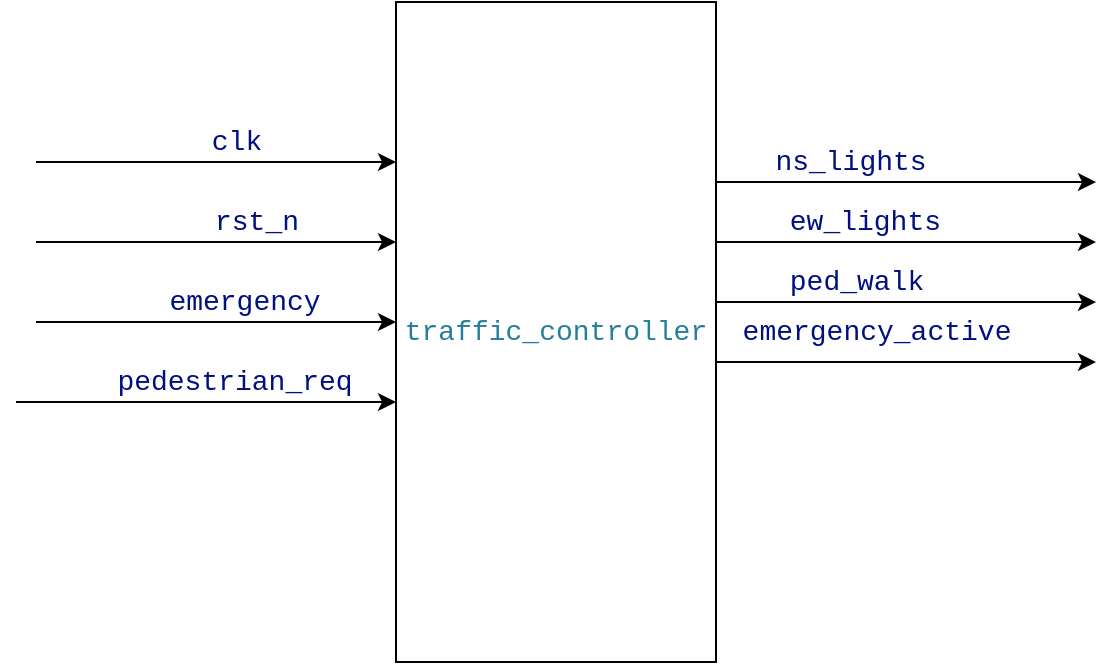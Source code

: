 <mxfile version="27.0.9" pages="3">
  <diagram name="traffic_controller" id="tmRa1bv2fvKncVOG0KvW">
    <mxGraphModel dx="872" dy="571" grid="1" gridSize="10" guides="1" tooltips="1" connect="1" arrows="1" fold="1" page="1" pageScale="1" pageWidth="850" pageHeight="1100" math="0" shadow="0">
      <root>
        <mxCell id="0" />
        <mxCell id="1" parent="0" />
        <UserObject label="&lt;div style=&quot;color: rgb(59, 59, 59); background-color: rgb(255, 255, 255); font-family: Consolas, &amp;quot;Courier New&amp;quot;, monospace; font-size: 14px; line-height: 19px; white-space: pre;&quot;&gt;&lt;span style=&quot;color: #267f99;&quot;&gt;traffic_controller&lt;/span&gt;&lt;/div&gt;" link="data:page/id,80ii4HzKzDbF4YjPFAc5" id="LwKpQbXSUyEwTvwo1xEa-2">
          <mxCell style="rounded=0;whiteSpace=wrap;html=1;" vertex="1" parent="1">
            <mxGeometry x="380" y="220" width="160" height="330" as="geometry" />
          </mxCell>
        </UserObject>
        <mxCell id="LwKpQbXSUyEwTvwo1xEa-3" value="" style="endArrow=classic;html=1;rounded=0;" edge="1" parent="1">
          <mxGeometry width="50" height="50" relative="1" as="geometry">
            <mxPoint x="200" y="300" as="sourcePoint" />
            <mxPoint x="380" y="300" as="targetPoint" />
          </mxGeometry>
        </mxCell>
        <mxCell id="LwKpQbXSUyEwTvwo1xEa-12" value="&lt;span style=&quot;color: rgb(0, 16, 128); font-family: Consolas, &amp;quot;Courier New&amp;quot;, monospace; font-size: 14px; text-align: left; white-space-collapse: preserve;&quot;&gt;clk&lt;/span&gt;" style="edgeLabel;html=1;align=center;verticalAlign=middle;resizable=0;points=[];" vertex="1" connectable="0" parent="LwKpQbXSUyEwTvwo1xEa-3">
          <mxGeometry x="0.056" y="1" relative="1" as="geometry">
            <mxPoint x="5" y="-9" as="offset" />
          </mxGeometry>
        </mxCell>
        <mxCell id="LwKpQbXSUyEwTvwo1xEa-4" value="" style="endArrow=classic;html=1;rounded=0;" edge="1" parent="1">
          <mxGeometry width="50" height="50" relative="1" as="geometry">
            <mxPoint x="200" y="340" as="sourcePoint" />
            <mxPoint x="380" y="340" as="targetPoint" />
          </mxGeometry>
        </mxCell>
        <mxCell id="LwKpQbXSUyEwTvwo1xEa-13" value="&lt;span style=&quot;color: rgb(0, 16, 128); font-family: Consolas, &amp;quot;Courier New&amp;quot;, monospace; font-size: 14px; text-align: left; white-space-collapse: preserve;&quot;&gt;rst_n&lt;/span&gt;" style="edgeLabel;html=1;align=center;verticalAlign=middle;resizable=0;points=[];" vertex="1" connectable="0" parent="LwKpQbXSUyEwTvwo1xEa-4">
          <mxGeometry x="0.167" y="2" relative="1" as="geometry">
            <mxPoint x="5" y="-8" as="offset" />
          </mxGeometry>
        </mxCell>
        <mxCell id="LwKpQbXSUyEwTvwo1xEa-5" value="" style="endArrow=classic;html=1;rounded=0;" edge="1" parent="1">
          <mxGeometry width="50" height="50" relative="1" as="geometry">
            <mxPoint x="200" y="380" as="sourcePoint" />
            <mxPoint x="380" y="380" as="targetPoint" />
          </mxGeometry>
        </mxCell>
        <mxCell id="LwKpQbXSUyEwTvwo1xEa-14" value="&lt;span style=&quot;color: rgb(0, 16, 128); font-family: Consolas, &amp;quot;Courier New&amp;quot;, monospace; font-size: 14px; text-align: left; white-space-collapse: preserve;&quot;&gt;emergency&lt;/span&gt;" style="edgeLabel;html=1;align=center;verticalAlign=middle;resizable=0;points=[];" vertex="1" connectable="0" parent="LwKpQbXSUyEwTvwo1xEa-5">
          <mxGeometry x="0.156" y="4" relative="1" as="geometry">
            <mxPoint y="-6" as="offset" />
          </mxGeometry>
        </mxCell>
        <mxCell id="LwKpQbXSUyEwTvwo1xEa-6" value="" style="endArrow=classic;html=1;rounded=0;" edge="1" parent="1">
          <mxGeometry width="50" height="50" relative="1" as="geometry">
            <mxPoint x="190" y="420" as="sourcePoint" />
            <mxPoint x="380" y="420" as="targetPoint" />
          </mxGeometry>
        </mxCell>
        <mxCell id="LwKpQbXSUyEwTvwo1xEa-15" value="&lt;span style=&quot;color: rgb(0, 16, 128); font-family: Consolas, &amp;quot;Courier New&amp;quot;, monospace; font-size: 14px; text-align: left; white-space-collapse: preserve;&quot;&gt;pedestrian_req&lt;/span&gt;" style="edgeLabel;html=1;align=center;verticalAlign=middle;resizable=0;points=[];" vertex="1" connectable="0" parent="LwKpQbXSUyEwTvwo1xEa-6">
          <mxGeometry x="0.147" y="4" relative="1" as="geometry">
            <mxPoint y="-6" as="offset" />
          </mxGeometry>
        </mxCell>
        <mxCell id="LwKpQbXSUyEwTvwo1xEa-7" value="" style="endArrow=classic;html=1;rounded=0;" edge="1" parent="1">
          <mxGeometry width="50" height="50" relative="1" as="geometry">
            <mxPoint x="540" y="310" as="sourcePoint" />
            <mxPoint x="730" y="310" as="targetPoint" />
          </mxGeometry>
        </mxCell>
        <mxCell id="LwKpQbXSUyEwTvwo1xEa-16" value="&lt;span style=&quot;color: rgb(0, 16, 128); font-family: Consolas, &amp;quot;Courier New&amp;quot;, monospace; font-size: 14px; text-align: left; white-space-collapse: preserve;&quot;&gt;ns_lights&lt;/span&gt;" style="edgeLabel;html=1;align=center;verticalAlign=middle;resizable=0;points=[];" vertex="1" connectable="0" parent="LwKpQbXSUyEwTvwo1xEa-7">
          <mxGeometry x="-0.295" y="2" relative="1" as="geometry">
            <mxPoint y="-8" as="offset" />
          </mxGeometry>
        </mxCell>
        <mxCell id="LwKpQbXSUyEwTvwo1xEa-8" value="" style="endArrow=classic;html=1;rounded=0;" edge="1" parent="1">
          <mxGeometry width="50" height="50" relative="1" as="geometry">
            <mxPoint x="540" y="340" as="sourcePoint" />
            <mxPoint x="730" y="340" as="targetPoint" />
          </mxGeometry>
        </mxCell>
        <mxCell id="LwKpQbXSUyEwTvwo1xEa-17" value="&lt;span style=&quot;color: rgb(59, 59, 59); font-family: Consolas, &amp;quot;Courier New&amp;quot;, monospace; font-size: 14px; text-align: left; white-space-collapse: preserve;&quot;&gt; &lt;/span&gt;&lt;span style=&quot;font-family: Consolas, &amp;quot;Courier New&amp;quot;, monospace; font-size: 14px; text-align: left; white-space-collapse: preserve; color: rgb(0, 16, 128);&quot;&gt;ew_lights&lt;/span&gt;" style="edgeLabel;html=1;align=center;verticalAlign=middle;resizable=0;points=[];" vertex="1" connectable="0" parent="LwKpQbXSUyEwTvwo1xEa-8">
          <mxGeometry x="-0.168" y="2" relative="1" as="geometry">
            <mxPoint x="-9" y="-8" as="offset" />
          </mxGeometry>
        </mxCell>
        <mxCell id="LwKpQbXSUyEwTvwo1xEa-9" value="" style="endArrow=classic;html=1;rounded=0;" edge="1" parent="1">
          <mxGeometry width="50" height="50" relative="1" as="geometry">
            <mxPoint x="540" y="370" as="sourcePoint" />
            <mxPoint x="730" y="370" as="targetPoint" />
          </mxGeometry>
        </mxCell>
        <mxCell id="LwKpQbXSUyEwTvwo1xEa-18" value="&lt;span style=&quot;color: rgb(0, 16, 128); font-family: Consolas, &amp;quot;Courier New&amp;quot;, monospace; font-size: 14px; text-align: left; white-space-collapse: preserve;&quot;&gt;ped_walk&lt;/span&gt;" style="edgeLabel;html=1;align=center;verticalAlign=middle;resizable=0;points=[];" vertex="1" connectable="0" parent="LwKpQbXSUyEwTvwo1xEa-9">
          <mxGeometry x="-0.221" y="-1" relative="1" as="geometry">
            <mxPoint x="-4" y="-11" as="offset" />
          </mxGeometry>
        </mxCell>
        <mxCell id="LwKpQbXSUyEwTvwo1xEa-10" value="" style="endArrow=classic;html=1;rounded=0;" edge="1" parent="1">
          <mxGeometry width="50" height="50" relative="1" as="geometry">
            <mxPoint x="540" y="400" as="sourcePoint" />
            <mxPoint x="730" y="400" as="targetPoint" />
          </mxGeometry>
        </mxCell>
        <mxCell id="LwKpQbXSUyEwTvwo1xEa-19" value="&lt;span style=&quot;color: rgb(0, 16, 128); font-family: Consolas, &amp;quot;Courier New&amp;quot;, monospace; font-size: 14px; text-align: left; white-space-collapse: preserve;&quot;&gt;emergency_active&lt;/span&gt;" style="edgeLabel;html=1;align=center;verticalAlign=middle;resizable=0;points=[];" vertex="1" connectable="0" parent="LwKpQbXSUyEwTvwo1xEa-10">
          <mxGeometry x="-0.274" y="4" relative="1" as="geometry">
            <mxPoint x="11" y="-11" as="offset" />
          </mxGeometry>
        </mxCell>
      </root>
    </mxGraphModel>
  </diagram>
  <diagram id="80ii4HzKzDbF4YjPFAc5" name="datapath">
    <mxGraphModel dx="872" dy="571" grid="1" gridSize="10" guides="1" tooltips="1" connect="1" arrows="1" fold="1" page="1" pageScale="1" pageWidth="850" pageHeight="1100" math="0" shadow="0">
      <root>
        <mxCell id="0" />
        <mxCell id="1" parent="0" />
        <mxCell id="4IGQgK7HVOBXDp-392hf-1" value="&lt;div style=&quot;color: rgb(59, 59, 59); background-color: rgb(255, 255, 255); font-family: Consolas, &amp;quot;Courier New&amp;quot;, monospace; font-size: 14px; line-height: 19px; white-space: pre;&quot;&gt;&lt;span style=&quot;color: #267f99;&quot;&gt;programmable_counter&lt;/span&gt;&lt;/div&gt;" style="rounded=0;whiteSpace=wrap;html=1;" vertex="1" parent="1">
          <mxGeometry x="330" y="40" width="170" height="300" as="geometry" />
        </mxCell>
        <mxCell id="4IGQgK7HVOBXDp-392hf-2" value="" style="endArrow=classic;html=1;rounded=0;exitX=0.193;exitY=-0.031;exitDx=0;exitDy=0;exitPerimeter=0;" edge="1" parent="1" source="4IGQgK7HVOBXDp-392hf-29">
          <mxGeometry width="50" height="50" relative="1" as="geometry">
            <mxPoint x="190" y="80" as="sourcePoint" />
            <mxPoint x="330" y="80" as="targetPoint" />
            <Array as="points">
              <mxPoint x="170" y="80" />
            </Array>
          </mxGeometry>
        </mxCell>
        <mxCell id="4IGQgK7HVOBXDp-392hf-3" value="&lt;span style=&quot;color: rgb(0, 16, 128); font-family: Consolas, &amp;quot;Courier New&amp;quot;, monospace; font-size: 14px; text-align: left; white-space-collapse: preserve;&quot;&gt;clk&lt;/span&gt;" style="edgeLabel;html=1;align=center;verticalAlign=middle;resizable=0;points=[];" vertex="1" connectable="0" parent="4IGQgK7HVOBXDp-392hf-2">
          <mxGeometry x="-0.2" y="2" relative="1" as="geometry">
            <mxPoint x="70" y="-176" as="offset" />
          </mxGeometry>
        </mxCell>
        <mxCell id="4IGQgK7HVOBXDp-392hf-4" value="" style="endArrow=classic;html=1;rounded=0;" edge="1" parent="1">
          <mxGeometry width="50" height="50" relative="1" as="geometry">
            <mxPoint x="150" y="447" as="sourcePoint" />
            <mxPoint x="330" y="110" as="targetPoint" />
            <Array as="points">
              <mxPoint x="150" y="110" />
            </Array>
          </mxGeometry>
        </mxCell>
        <mxCell id="4IGQgK7HVOBXDp-392hf-5" value="&lt;span style=&quot;font-family: Consolas, &amp;quot;Courier New&amp;quot;, monospace; font-size: 14px; text-align: left; white-space-collapse: preserve; color: rgb(0, 16, 128);&quot;&gt;rst_n&lt;/span&gt;" style="edgeLabel;html=1;align=center;verticalAlign=middle;resizable=0;points=[];" vertex="1" connectable="0" parent="4IGQgK7HVOBXDp-392hf-4">
          <mxGeometry x="-0.014" y="2" relative="1" as="geometry">
            <mxPoint x="122" y="-92" as="offset" />
          </mxGeometry>
        </mxCell>
        <mxCell id="4IGQgK7HVOBXDp-392hf-6" value="" style="endArrow=classic;html=1;rounded=0;exitX=0.07;exitY=-0.008;exitDx=0;exitDy=0;exitPerimeter=0;entryX=-0.018;entryY=0.35;entryDx=0;entryDy=0;entryPerimeter=0;" edge="1" parent="1" target="4IGQgK7HVOBXDp-392hf-1">
          <mxGeometry width="50" height="50" relative="1" as="geometry">
            <mxPoint x="90" y="458.96" as="sourcePoint" />
            <mxPoint x="344" y="150" as="targetPoint" />
            <Array as="points">
              <mxPoint x="90" y="145" />
            </Array>
          </mxGeometry>
        </mxCell>
        <mxCell id="4IGQgK7HVOBXDp-392hf-7" value="&lt;span style=&quot;color: rgb(0, 16, 128); font-family: Consolas, &amp;quot;Courier New&amp;quot;, monospace; font-size: 14px; text-align: left; white-space-collapse: preserve;&quot;&gt;load&lt;/span&gt;" style="edgeLabel;html=1;align=center;verticalAlign=middle;resizable=0;points=[];" vertex="1" connectable="0" parent="4IGQgK7HVOBXDp-392hf-6">
          <mxGeometry x="-0.029" y="2" relative="1" as="geometry">
            <mxPoint x="172" y="-61" as="offset" />
          </mxGeometry>
        </mxCell>
        <mxCell id="4IGQgK7HVOBXDp-392hf-8" value="" style="endArrow=classic;html=1;rounded=0;exitX=0.125;exitY=0;exitDx=0;exitDy=0;exitPerimeter=0;" edge="1" parent="1" source="4IGQgK7HVOBXDp-392hf-29">
          <mxGeometry width="50" height="50" relative="1" as="geometry">
            <mxPoint x="190" y="170" as="sourcePoint" />
            <mxPoint x="330" y="170" as="targetPoint" />
            <Array as="points">
              <mxPoint x="120" y="170" />
            </Array>
          </mxGeometry>
        </mxCell>
        <mxCell id="4IGQgK7HVOBXDp-392hf-9" value="&lt;span style=&quot;color: rgb(0, 16, 128); font-family: Consolas, &amp;quot;Courier New&amp;quot;, monospace; font-size: 14px; text-align: left; white-space-collapse: preserve;&quot;&gt;enable&lt;/span&gt;" style="edgeLabel;html=1;align=center;verticalAlign=middle;resizable=0;points=[];" vertex="1" connectable="0" parent="4IGQgK7HVOBXDp-392hf-8">
          <mxGeometry x="-0.014" y="3" relative="1" as="geometry">
            <mxPoint x="153" y="-49" as="offset" />
          </mxGeometry>
        </mxCell>
        <mxCell id="4IGQgK7HVOBXDp-392hf-10" value="" style="endArrow=classic;html=1;rounded=0;exitX=0.059;exitY=-0.008;exitDx=0;exitDy=0;exitPerimeter=0;" edge="1" parent="1">
          <mxGeometry width="50" height="50" relative="1" as="geometry">
            <mxPoint x="67.2" y="450.0" as="sourcePoint" />
            <mxPoint x="330" y="201.04" as="targetPoint" />
            <Array as="points">
              <mxPoint x="67" y="201.04" />
            </Array>
          </mxGeometry>
        </mxCell>
        <mxCell id="4IGQgK7HVOBXDp-392hf-11" value="&lt;span style=&quot;color: rgb(0, 16, 128); font-family: Consolas, &amp;quot;Courier New&amp;quot;, monospace; font-size: 14px; text-align: left; white-space-collapse: preserve;&quot;&gt;up_down&lt;/span&gt;" style="edgeLabel;html=1;align=center;verticalAlign=middle;resizable=0;points=[];" vertex="1" connectable="0" parent="4IGQgK7HVOBXDp-392hf-10">
          <mxGeometry x="-0.071" y="1" relative="1" as="geometry">
            <mxPoint x="204" y="-22" as="offset" />
          </mxGeometry>
        </mxCell>
        <mxCell id="4IGQgK7HVOBXDp-392hf-12" value="" style="endArrow=classic;html=1;rounded=0;exitX=0.039;exitY=-0.015;exitDx=0;exitDy=0;exitPerimeter=0;" edge="1" parent="1" source="4IGQgK7HVOBXDp-392hf-29">
          <mxGeometry width="50" height="50" relative="1" as="geometry">
            <mxPoint x="190" y="230" as="sourcePoint" />
            <mxPoint x="330" y="230" as="targetPoint" />
            <Array as="points">
              <mxPoint x="50" y="230" />
            </Array>
          </mxGeometry>
        </mxCell>
        <mxCell id="4IGQgK7HVOBXDp-392hf-13" value="&lt;span style=&quot;color: rgb(0, 16, 128); font-family: Consolas, &amp;quot;Courier New&amp;quot;, monospace; font-size: 14px; text-align: left; white-space-collapse: preserve;&quot;&gt;load_value&lt;/span&gt;" style="edgeLabel;html=1;align=center;verticalAlign=middle;resizable=0;points=[];" vertex="1" connectable="0" parent="4IGQgK7HVOBXDp-392hf-12">
          <mxGeometry x="0.057" y="2" relative="1" as="geometry">
            <mxPoint x="175" y="-8" as="offset" />
          </mxGeometry>
        </mxCell>
        <mxCell id="4IGQgK7HVOBXDp-392hf-14" value="" style="endArrow=classic;html=1;rounded=0;exitX=0.01;exitY=0.023;exitDx=0;exitDy=0;exitPerimeter=0;" edge="1" parent="1" source="4IGQgK7HVOBXDp-392hf-29">
          <mxGeometry width="50" height="50" relative="1" as="geometry">
            <mxPoint x="190" y="270" as="sourcePoint" />
            <mxPoint x="330" y="270" as="targetPoint" />
            <Array as="points">
              <mxPoint x="30" y="270" />
            </Array>
          </mxGeometry>
        </mxCell>
        <mxCell id="4IGQgK7HVOBXDp-392hf-15" value="&lt;span style=&quot;color: rgb(0, 16, 128); font-family: Consolas, &amp;quot;Courier New&amp;quot;, monospace; font-size: 14px; text-align: left; white-space-collapse: preserve;&quot;&gt;max_count&lt;/span&gt;" style="edgeLabel;html=1;align=center;verticalAlign=middle;resizable=0;points=[];" vertex="1" connectable="0" parent="4IGQgK7HVOBXDp-392hf-14">
          <mxGeometry x="0.057" relative="1" as="geometry">
            <mxPoint x="158" y="-10" as="offset" />
          </mxGeometry>
        </mxCell>
        <mxCell id="4IGQgK7HVOBXDp-392hf-16" value="" style="triangle;whiteSpace=wrap;html=1;" vertex="1" parent="1">
          <mxGeometry x="330" y="310" width="20" height="30" as="geometry" />
        </mxCell>
        <mxCell id="4IGQgK7HVOBXDp-392hf-17" value="" style="endArrow=classic;html=1;rounded=0;entryX=0.914;entryY=0;entryDx=0;entryDy=0;entryPerimeter=0;" edge="1" parent="1" target="4IGQgK7HVOBXDp-392hf-29">
          <mxGeometry width="50" height="50" relative="1" as="geometry">
            <mxPoint x="500" y="110" as="sourcePoint" />
            <mxPoint x="640" y="110" as="targetPoint" />
            <Array as="points">
              <mxPoint x="750" y="110" />
            </Array>
          </mxGeometry>
        </mxCell>
        <mxCell id="4IGQgK7HVOBXDp-392hf-18" value="&lt;span style=&quot;color: rgb(0, 16, 128); font-family: Consolas, &amp;quot;Courier New&amp;quot;, monospace; font-size: 14px; font-style: normal; font-variant-ligatures: normal; font-variant-caps: normal; font-weight: 400; letter-spacing: normal; orphans: 2; text-align: left; text-indent: 0px; text-transform: none; widows: 2; word-spacing: 0px; -webkit-text-stroke-width: 0px; white-space: pre; background-color: rgb(255, 255, 255); text-decoration-thickness: initial; text-decoration-style: initial; text-decoration-color: initial; display: inline !important; float: none;&quot;&gt;count&lt;/span&gt;" style="edgeLabel;html=1;align=center;verticalAlign=middle;resizable=0;points=[];rotation=0;" vertex="1" connectable="0" parent="4IGQgK7HVOBXDp-392hf-17">
          <mxGeometry x="-0.014" y="3" relative="1" as="geometry">
            <mxPoint x="-203" y="-61" as="offset" />
          </mxGeometry>
        </mxCell>
        <mxCell id="4IGQgK7HVOBXDp-392hf-19" value="" style="endArrow=classic;html=1;rounded=0;entryX=0.85;entryY=0;entryDx=0;entryDy=0;entryPerimeter=0;" edge="1" parent="1" target="4IGQgK7HVOBXDp-392hf-29">
          <mxGeometry width="50" height="50" relative="1" as="geometry">
            <mxPoint x="500" y="160" as="sourcePoint" />
            <mxPoint x="640" y="160" as="targetPoint" />
            <Array as="points">
              <mxPoint x="690" y="160" />
            </Array>
          </mxGeometry>
        </mxCell>
        <mxCell id="4IGQgK7HVOBXDp-392hf-20" value="&lt;span style=&quot;color: rgb(0, 16, 128); font-family: Consolas, &amp;quot;Courier New&amp;quot;, monospace; font-size: 14px; text-align: left; white-space-collapse: preserve;&quot;&gt;tc&lt;/span&gt;" style="edgeLabel;html=1;align=center;verticalAlign=middle;resizable=0;points=[];" vertex="1" connectable="0" parent="4IGQgK7HVOBXDp-392hf-19">
          <mxGeometry x="-0.014" y="3" relative="1" as="geometry">
            <mxPoint x="-135" y="-57" as="offset" />
          </mxGeometry>
        </mxCell>
        <mxCell id="4IGQgK7HVOBXDp-392hf-21" value="" style="endArrow=classic;html=1;rounded=0;entryX=0.785;entryY=-0.015;entryDx=0;entryDy=0;entryPerimeter=0;" edge="1" parent="1" target="4IGQgK7HVOBXDp-392hf-29">
          <mxGeometry width="50" height="50" relative="1" as="geometry">
            <mxPoint x="500" y="189.58" as="sourcePoint" />
            <mxPoint x="640" y="189.58" as="targetPoint" />
            <Array as="points">
              <mxPoint x="640" y="190" />
            </Array>
          </mxGeometry>
        </mxCell>
        <mxCell id="4IGQgK7HVOBXDp-392hf-22" value="&lt;span style=&quot;color: rgb(0, 16, 128); font-family: Consolas, &amp;quot;Courier New&amp;quot;, monospace; font-size: 14px; text-align: left; white-space-collapse: preserve;&quot;&gt;zero&lt;/span&gt;" style="edgeLabel;html=1;align=center;verticalAlign=middle;resizable=0;points=[];" vertex="1" connectable="0" parent="4IGQgK7HVOBXDp-392hf-21">
          <mxGeometry x="-0.014" y="3" relative="1" as="geometry">
            <mxPoint x="-65" y="-36" as="offset" />
          </mxGeometry>
        </mxCell>
        <mxCell id="4IGQgK7HVOBXDp-392hf-23" value="" style="endArrow=none;html=1;rounded=0;" edge="1" parent="1">
          <mxGeometry width="50" height="50" relative="1" as="geometry">
            <mxPoint x="590" y="120" as="sourcePoint" />
            <mxPoint x="620" y="100" as="targetPoint" />
          </mxGeometry>
        </mxCell>
        <mxCell id="4IGQgK7HVOBXDp-392hf-24" value="8" style="edgeLabel;html=1;align=center;verticalAlign=middle;resizable=0;points=[];" vertex="1" connectable="0" parent="4IGQgK7HVOBXDp-392hf-23">
          <mxGeometry x="0.413" y="1" relative="1" as="geometry">
            <mxPoint y="-15" as="offset" />
          </mxGeometry>
        </mxCell>
        <mxCell id="4IGQgK7HVOBXDp-392hf-25" value="" style="endArrow=none;html=1;rounded=0;" edge="1" parent="1">
          <mxGeometry width="50" height="50" relative="1" as="geometry">
            <mxPoint x="190" y="240" as="sourcePoint" />
            <mxPoint x="220" y="220" as="targetPoint" />
          </mxGeometry>
        </mxCell>
        <mxCell id="4IGQgK7HVOBXDp-392hf-26" value="8" style="edgeLabel;html=1;align=center;verticalAlign=middle;resizable=0;points=[];" vertex="1" connectable="0" parent="4IGQgK7HVOBXDp-392hf-25">
          <mxGeometry x="0.413" y="1" relative="1" as="geometry">
            <mxPoint y="-15" as="offset" />
          </mxGeometry>
        </mxCell>
        <mxCell id="4IGQgK7HVOBXDp-392hf-27" value="" style="endArrow=none;html=1;rounded=0;" edge="1" parent="1">
          <mxGeometry width="50" height="50" relative="1" as="geometry">
            <mxPoint x="190" y="280" as="sourcePoint" />
            <mxPoint x="220" y="260" as="targetPoint" />
          </mxGeometry>
        </mxCell>
        <mxCell id="4IGQgK7HVOBXDp-392hf-28" value="8" style="edgeLabel;html=1;align=center;verticalAlign=middle;resizable=0;points=[];" vertex="1" connectable="0" parent="4IGQgK7HVOBXDp-392hf-27">
          <mxGeometry x="0.413" y="1" relative="1" as="geometry">
            <mxPoint y="-15" as="offset" />
          </mxGeometry>
        </mxCell>
        <UserObject label="state_machine" link="data:page/id,ntgKukhRdluJM6V9EDPS" id="4IGQgK7HVOBXDp-392hf-29">
          <mxCell style="rounded=0;whiteSpace=wrap;html=1;" vertex="1" parent="1">
            <mxGeometry x="20" y="450" width="800" height="130" as="geometry" />
          </mxCell>
        </UserObject>
      </root>
    </mxGraphModel>
  </diagram>
  <diagram id="ntgKukhRdluJM6V9EDPS" name="state_machine">
    <mxGraphModel dx="2057" dy="-297" grid="1" gridSize="10" guides="1" tooltips="1" connect="1" arrows="1" fold="1" page="1" pageScale="1" pageWidth="850" pageHeight="1100" math="0" shadow="0">
      <root>
        <mxCell id="0" />
        <mxCell id="1" parent="0" />
        <mxCell id="T62GilLqUCo_GJ4mP7fx-43" value="&lt;div style=&quot;color: rgb(59, 59, 59); background-color: rgb(255, 255, 255); font-family: Consolas, &amp;quot;Courier New&amp;quot;, monospace; font-size: 14px; line-height: 19px; white-space: pre;&quot;&gt;STARTUP_FLASH&lt;br&gt;&lt;div style=&quot;line-height: 19px;&quot;&gt;&lt;div&gt;&lt;span style=&quot;color: #001080;&quot;&gt;ns_lights&lt;/span&gt;&lt;span style=&quot;color: #000000;&quot;&gt;=&lt;/span&gt;RED;&lt;/div&gt;&lt;div&gt;&lt;span style=&quot;color: rgb(0, 16, 128);&quot;&gt;ew_lights&lt;/span&gt;&lt;span style=&quot;color: rgb(0, 0, 0);&quot;&gt;=&lt;/span&gt;RED;&lt;/div&gt;&lt;/div&gt;&lt;/div&gt;" style="ellipse;whiteSpace=wrap;html=1;" vertex="1" parent="1">
          <mxGeometry x="1710" y="2370" width="140" height="110" as="geometry" />
        </mxCell>
        <mxCell id="T62GilLqUCo_GJ4mP7fx-44" value="" style="endArrow=classic;html=1;rounded=0;strokeWidth=1;startSize=6;opacity=70;jumpSize=1;strokeColor=default;shadow=1;entryX=0.45;entryY=0.013;entryDx=0;entryDy=0;entryPerimeter=0;" edge="1" parent="1" target="T62GilLqUCo_GJ4mP7fx-43">
          <mxGeometry width="50" height="50" relative="1" as="geometry">
            <mxPoint x="1770" y="2270" as="sourcePoint" />
            <mxPoint x="1780" y="2450" as="targetPoint" />
          </mxGeometry>
        </mxCell>
        <mxCell id="T62GilLqUCo_GJ4mP7fx-45" value="&lt;span style=&quot;font-size: 12px; text-wrap-mode: wrap; background-color: rgb(236, 236, 236);&quot;&gt;rst_n&lt;br&gt;&lt;br&gt;&lt;/span&gt;" style="edgeLabel;html=1;align=center;verticalAlign=middle;resizable=0;points=[];" vertex="1" connectable="0" parent="T62GilLqUCo_GJ4mP7fx-44">
          <mxGeometry x="-0.091" y="1" relative="1" as="geometry">
            <mxPoint x="-28" y="-6" as="offset" />
          </mxGeometry>
        </mxCell>
        <mxCell id="T62GilLqUCo_GJ4mP7fx-46" value="" style="endArrow=classic;html=1;rounded=0;strokeWidth=1;startSize=6;opacity=70;jumpSize=1;strokeColor=default;shadow=1;curved=1;exitX=0.957;exitY=0.707;exitDx=0;exitDy=0;exitPerimeter=0;" edge="1" parent="1" source="T62GilLqUCo_GJ4mP7fx-43" target="T62GilLqUCo_GJ4mP7fx-61">
          <mxGeometry width="50" height="50" relative="1" as="geometry">
            <mxPoint x="1870" y="2484.5" as="sourcePoint" />
            <mxPoint x="1960" y="2580" as="targetPoint" />
            <Array as="points">
              <mxPoint x="1910" y="2500" />
            </Array>
          </mxGeometry>
        </mxCell>
        <mxCell id="T62GilLqUCo_GJ4mP7fx-47" value="" style="endArrow=classic;html=1;rounded=0;strokeWidth=1;startSize=6;opacity=70;jumpSize=1;strokeColor=default;shadow=1;curved=1;exitX=0.5;exitY=1;exitDx=0;exitDy=0;" edge="1" parent="1" source="T62GilLqUCo_GJ4mP7fx-61" target="T62GilLqUCo_GJ4mP7fx-52">
          <mxGeometry width="50" height="50" relative="1" as="geometry">
            <mxPoint x="1703" y="2654.9" as="sourcePoint" />
            <mxPoint x="1750" y="2830" as="targetPoint" />
            <Array as="points">
              <mxPoint x="2110" y="2910" />
            </Array>
          </mxGeometry>
        </mxCell>
        <mxCell id="T62GilLqUCo_GJ4mP7fx-48" value="&lt;span style=&quot;text-wrap-mode: wrap; font-size: 12px; background-color: rgb(236, 236, 236);&quot;&gt;zero&lt;/span&gt;&lt;div style=&quot;text-wrap-mode: wrap; font-size: 12px; background-color: rgb(236, 236, 236);&quot;&gt;----------&lt;br&gt;&lt;div style=&quot;color: rgb(59, 59, 59); background-color: rgb(255, 255, 255); font-family: Consolas, &amp;quot;Courier New&amp;quot;, monospace; font-size: 14px; line-height: 19px; white-space: pre;&quot;&gt;&lt;div&gt;&lt;span style=&quot;color: rgb(0, 16, 128);&quot;&gt;load_value&lt;/span&gt;&lt;span style=&quot;color: rgb(0, 0, 0);&quot;&gt;=&lt;/span&gt;&lt;span style=&quot;color: rgb(9, 134, 88);&quot;&gt;8&#39;d5&lt;/span&gt;;&lt;/div&gt;&lt;div&gt;&amp;nbsp; &amp;nbsp;&lt;span style=&quot;color: rgb(0, 16, 128);&quot;&gt;load&lt;/span&gt;&lt;span style=&quot;color: rgb(0, 0, 0);&quot;&gt;=&lt;/span&gt;&lt;span style=&quot;color: rgb(9, 134, 88);&quot;&gt;1&#39;b1&lt;/span&gt;;&lt;/div&gt;&lt;/div&gt;&lt;/div&gt;" style="edgeLabel;html=1;align=center;verticalAlign=middle;resizable=0;points=[];" vertex="1" connectable="0" parent="T62GilLqUCo_GJ4mP7fx-47">
          <mxGeometry x="-0.207" y="-1" relative="1" as="geometry">
            <mxPoint x="66" y="40" as="offset" />
          </mxGeometry>
        </mxCell>
        <mxCell id="T62GilLqUCo_GJ4mP7fx-49" value="" style="group" vertex="1" connectable="0" parent="1">
          <mxGeometry x="1930" y="2920" width="160" height="170" as="geometry" />
        </mxCell>
        <mxCell id="T62GilLqUCo_GJ4mP7fx-50" value="" style="group" vertex="1" connectable="0" parent="T62GilLqUCo_GJ4mP7fx-49">
          <mxGeometry width="149.787" height="161.905" as="geometry" />
        </mxCell>
        <mxCell id="T62GilLqUCo_GJ4mP7fx-51" value="&lt;span style=&quot;text-wrap: nowrap;&quot;&gt;baud rate&lt;/span&gt;" style="text;html=1;align=center;verticalAlign=middle;whiteSpace=wrap;rounded=0;" vertex="1" parent="T62GilLqUCo_GJ4mP7fx-50">
          <mxGeometry x="68.085" y="76.905" width="40.851" height="24.286" as="geometry" />
        </mxCell>
        <mxCell id="T62GilLqUCo_GJ4mP7fx-52" value="NS_YELLOW_EW_RED&#xa;-----------------------------&#xa;ns_lights=YELLOW;&#xa;ew_lights=RED;&#xa;enable;" style="ellipse;labelBackgroundColor=default;" vertex="1" parent="T62GilLqUCo_GJ4mP7fx-49">
          <mxGeometry x="10.213" y="8.095" width="149.787" height="161.905" as="geometry" />
        </mxCell>
        <mxCell id="T62GilLqUCo_GJ4mP7fx-53" value="" style="group" vertex="1" connectable="0" parent="1">
          <mxGeometry x="1550" y="2650" width="170" height="155" as="geometry" />
        </mxCell>
        <mxCell id="T62GilLqUCo_GJ4mP7fx-54" value="EMERGENCY_ALL_RED&#xa;-------------------------------&#xa; ns_lights=RED;&#xa;ew_lights=RED;&#xa;emergency_active;" style="ellipse;labelBackgroundColor=default;" vertex="1" parent="T62GilLqUCo_GJ4mP7fx-53">
          <mxGeometry width="170" height="155" as="geometry" />
        </mxCell>
        <mxCell id="T62GilLqUCo_GJ4mP7fx-55" value="" style="endArrow=classic;html=1;rounded=0;curved=1;entryX=0.192;entryY=0.912;entryDx=0;entryDy=0;entryPerimeter=0;exitX=0.906;exitY=0.238;exitDx=0;exitDy=0;exitPerimeter=0;" edge="1" parent="1" source="T62GilLqUCo_GJ4mP7fx-63" target="T62GilLqUCo_GJ4mP7fx-54">
          <mxGeometry width="50" height="50" relative="1" as="geometry">
            <mxPoint x="1370" y="2930" as="sourcePoint" />
            <mxPoint x="1400" y="2582.5" as="targetPoint" />
            <Array as="points">
              <mxPoint x="1510" y="2840" />
            </Array>
          </mxGeometry>
        </mxCell>
        <mxCell id="T62GilLqUCo_GJ4mP7fx-56" value="&lt;span style=&quot;color: rgba(0, 0, 0, 0); font-family: monospace; font-size: 0px; text-align: start; background-color: rgb(236, 236, 236);&quot;&gt;%3CmxGraphModel%3E%3Croot%3E%3CmxCell%20id%3D%220%22%2F%3E%3CmxCell%20id%3D%221%22%20parent%3D%220%22%2F%3E%3CmxCell%20id%3D%222%22%20value%3D%22%22%20style%3D%22endArrow%3Dclassic%3Bhtml%3D1%3Brounded%3D0%3BentryX%3D0.912%3BentryY%3D0.761%3BentryDx%3D0%3BentryDy%3D0%3BentryPerimeter%3D0%3BexitX%3D0.5%3BexitY%3D1%3BexitDx%3D0%3BexitDy%3D0%3Bcurved%3D1%3B%22%20edge%3D%221%22%20parent%3D%221%22%3E%3CmxGeometry%20width%3D%2250%22%20height%3D%2250%22%20relative%3D%221%22%20as%3D%22geometry%22%3E%3CmxPoint%20x%3D%22900%22%20y%3D%22500%22%20as%3D%22sourcePoint%22%2F%3E%3CmxPoint%20x%3D%22545%22%20y%3D%22648%22%20as%3D%22targetPoint%22%2F%3E%3CArray%20as%3D%22points%22%3E%3CmxPoint%20x%3D%22830%22%20y%3D%22650%22%2F%3E%3C%2FArray%3E%3C%2FmxGeometry%3E%3C%2FmxCell%3E%3CmxCell%20id%3D%223%22%20value%3D%22emergency%22%20style%3D%22edgeLabel%3Bhtml%3D1%3Balign%3Dcenter%3BverticalAlign%3Dmiddle%3Bresizable%3D0%3Bpoints%3D%5B%5D%3B%22%20vertex%3D%221%22%20connectable%3D%220%22%20parent%3D%222%22%3E%3CmxGeometry%20x%3D%22-0.077%22%20y%3D%22-41%22%20relative%3D%221%22%20as%3D%22geometry%22%3E%3CmxPoint%20y%3D%2216%22%20as%3D%22offset%22%2F%3E%3C%2FmxGeometry%3E%3C%2FmxCell%3E%3C%2Froot%3E%3C%2FmxGraphModel%3E&lt;/span&gt;" style="edgeLabel;html=1;align=center;verticalAlign=middle;resizable=0;points=[];" vertex="1" connectable="0" parent="T62GilLqUCo_GJ4mP7fx-55">
          <mxGeometry x="0.214" y="1" relative="1" as="geometry">
            <mxPoint x="-25" y="-1" as="offset" />
          </mxGeometry>
        </mxCell>
        <mxCell id="T62GilLqUCo_GJ4mP7fx-57" value="emergency" style="edgeLabel;html=1;align=center;verticalAlign=middle;resizable=0;points=[];" vertex="1" connectable="0" parent="T62GilLqUCo_GJ4mP7fx-55">
          <mxGeometry x="-0.067" y="-4" relative="1" as="geometry">
            <mxPoint x="-47" y="-7" as="offset" />
          </mxGeometry>
        </mxCell>
        <mxCell id="T62GilLqUCo_GJ4mP7fx-58" value="" style="endArrow=classic;html=1;rounded=0;exitX=1;exitY=0.5;exitDx=0;exitDy=0;entryX=0.05;entryY=0.681;entryDx=0;entryDy=0;entryPerimeter=0;curved=1;" edge="1" parent="1" source="T62GilLqUCo_GJ4mP7fx-54" target="T62GilLqUCo_GJ4mP7fx-61">
          <mxGeometry width="50" height="50" relative="1" as="geometry">
            <mxPoint x="1670" y="2630" as="sourcePoint" />
            <mxPoint x="1720" y="2580" as="targetPoint" />
            <Array as="points" />
          </mxGeometry>
        </mxCell>
        <mxCell id="T62GilLqUCo_GJ4mP7fx-59" value="!emergency&lt;br&gt;&lt;div style=&quot;font-size: 12px; text-wrap-mode: wrap; background-color: rgb(236, 236, 236);&quot;&gt;----------&lt;br&gt;&lt;div style=&quot;color: rgb(59, 59, 59); background-color: rgb(255, 255, 255); font-family: Consolas, &amp;quot;Courier New&amp;quot;, monospace; font-size: 14px; line-height: 19px; white-space: pre;&quot;&gt;&lt;div&gt;&lt;span style=&quot;color: rgb(0, 16, 128);&quot;&gt;load_value&lt;/span&gt;&lt;span style=&quot;color: rgb(0, 0, 0);&quot;&gt;=&lt;/span&gt;&lt;span style=&quot;color: rgb(9, 134, 88);&quot;&gt;8&#39;d30&lt;/span&gt;;&lt;/div&gt;&lt;div&gt;&amp;nbsp; &amp;nbsp;&lt;span style=&quot;color: rgb(0, 16, 128);&quot;&gt;load&lt;/span&gt;&lt;span style=&quot;color: rgb(0, 0, 0);&quot;&gt;=&lt;/span&gt;&lt;span style=&quot;color: rgb(9, 134, 88);&quot;&gt;1&#39;b1&lt;/span&gt;;&lt;/div&gt;&lt;/div&gt;&lt;/div&gt;" style="edgeLabel;html=1;align=center;verticalAlign=middle;resizable=0;points=[];" vertex="1" connectable="0" parent="T62GilLqUCo_GJ4mP7fx-58">
          <mxGeometry x="-0.226" y="-3" relative="1" as="geometry">
            <mxPoint x="50" y="34" as="offset" />
          </mxGeometry>
        </mxCell>
        <mxCell id="T62GilLqUCo_GJ4mP7fx-60" value="zero&lt;div&gt;----------&lt;br&gt;&lt;div style=&quot;color: rgb(59, 59, 59); background-color: rgb(255, 255, 255); font-family: Consolas, &amp;quot;Courier New&amp;quot;, monospace; font-size: 14px; line-height: 19px; white-space: pre;&quot;&gt;&lt;div&gt;&lt;span style=&quot;color: #001080;&quot;&gt;load_value&lt;/span&gt;&lt;span style=&quot;color: #000000;&quot;&gt;=&lt;/span&gt;&lt;span style=&quot;color: #098658;&quot;&gt;8&#39;d30&lt;/span&gt;;&lt;/div&gt;&lt;div&gt;&amp;nbsp; &amp;nbsp;&lt;span style=&quot;color: #001080;&quot;&gt;load&lt;/span&gt;&lt;span style=&quot;color: #000000;&quot;&gt;=&lt;/span&gt;&lt;span style=&quot;color: #098658;&quot;&gt;1&#39;b1&lt;/span&gt;;&lt;/div&gt;&lt;/div&gt;&lt;/div&gt;" style="text;html=1;align=center;verticalAlign=middle;whiteSpace=wrap;rounded=0;" vertex="1" parent="1">
          <mxGeometry x="1910" y="2520" width="130" height="30" as="geometry" />
        </mxCell>
        <mxCell id="T62GilLqUCo_GJ4mP7fx-61" value="NS_GREEN_EW_RED&#xa;-------------------------------&#xa;ns_lights=GREEN;&#xa;ew_lights=RED;&#xa;enable;" style="ellipse;labelBackgroundColor=default;" vertex="1" parent="1">
          <mxGeometry x="2020" y="2595" width="160" height="160" as="geometry" />
        </mxCell>
        <mxCell id="T62GilLqUCo_GJ4mP7fx-62" value="" style="group" vertex="1" connectable="0" parent="1">
          <mxGeometry x="1220" y="2900" width="170" height="130" as="geometry" />
        </mxCell>
        <mxCell id="T62GilLqUCo_GJ4mP7fx-63" value="NS_RED_EW_YELLOW&#xa;------------------------------&#xa;ns_lights=RED;&#xa;ew_lights=YELLOW;&#xa;enable;" style="ellipse;labelBackgroundColor=default;" vertex="1" parent="T62GilLqUCo_GJ4mP7fx-62">
          <mxGeometry width="170" height="130" as="geometry" />
        </mxCell>
        <mxCell id="T62GilLqUCo_GJ4mP7fx-64" value="" style="endArrow=classic;html=1;rounded=0;strokeWidth=1;startSize=6;opacity=70;jumpSize=1;strokeColor=default;shadow=1;curved=0;exitX=0.033;exitY=0.35;exitDx=0;exitDy=0;exitPerimeter=0;entryX=1;entryY=1;entryDx=0;entryDy=0;" edge="1" parent="1" source="T62GilLqUCo_GJ4mP7fx-68" target="T62GilLqUCo_GJ4mP7fx-63">
          <mxGeometry width="50" height="50" relative="1" as="geometry">
            <mxPoint x="1483.12" y="2971.625" as="sourcePoint" />
            <mxPoint x="1760" y="3040" as="targetPoint" />
            <Array as="points" />
          </mxGeometry>
        </mxCell>
        <mxCell id="T62GilLqUCo_GJ4mP7fx-65" value="&lt;span style=&quot;font-size: 12px; text-wrap-mode: wrap; background-color: rgb(236, 236, 236);&quot;&gt;zero&lt;/span&gt;&lt;div style=&quot;font-size: 12px; text-wrap-mode: wrap; background-color: rgb(236, 236, 236);&quot;&gt;----------&lt;br&gt;&lt;div style=&quot;color: rgb(59, 59, 59); background-color: rgb(255, 255, 255); font-family: Consolas, &amp;quot;Courier New&amp;quot;, monospace; font-size: 14px; line-height: 19px; white-space: pre;&quot;&gt;&lt;div&gt;&lt;span style=&quot;color: rgb(0, 16, 128);&quot;&gt;load_value&lt;/span&gt;&lt;span style=&quot;color: rgb(0, 0, 0);&quot;&gt;=&lt;/span&gt;&lt;span style=&quot;color: rgb(9, 134, 88);&quot;&gt;8&#39;d5&lt;/span&gt;;&lt;/div&gt;&lt;div&gt;&amp;nbsp; &amp;nbsp;&lt;span style=&quot;color: rgb(0, 16, 128);&quot;&gt;load&lt;/span&gt;&lt;span style=&quot;color: rgb(0, 0, 0);&quot;&gt;=&lt;/span&gt;&lt;span style=&quot;color: rgb(9, 134, 88);&quot;&gt;1&#39;b1&lt;/span&gt;;&lt;/div&gt;&lt;/div&gt;&lt;/div&gt;" style="edgeLabel;html=1;align=center;verticalAlign=middle;resizable=0;points=[];" vertex="1" connectable="0" parent="T62GilLqUCo_GJ4mP7fx-64">
          <mxGeometry x="-0.078" y="-2" relative="1" as="geometry">
            <mxPoint x="-60" y="36" as="offset" />
          </mxGeometry>
        </mxCell>
        <mxCell id="T62GilLqUCo_GJ4mP7fx-66" value="" style="endArrow=classic;html=1;rounded=0;entryX=0.992;entryY=0.588;entryDx=0;entryDy=0;entryPerimeter=0;exitX=0.036;exitY=0.678;exitDx=0;exitDy=0;exitPerimeter=0;" edge="1" parent="1" source="T62GilLqUCo_GJ4mP7fx-52" target="T62GilLqUCo_GJ4mP7fx-68">
          <mxGeometry width="50" height="50" relative="1" as="geometry">
            <mxPoint x="1910" y="3030" as="sourcePoint" />
            <mxPoint x="1591" y="2981" as="targetPoint" />
          </mxGeometry>
        </mxCell>
        <mxCell id="T62GilLqUCo_GJ4mP7fx-67" value="&lt;span style=&quot;font-size: 12px; text-wrap-mode: wrap; background-color: rgb(236, 236, 236);&quot;&gt;zero&lt;/span&gt;&lt;div style=&quot;font-size: 12px; text-wrap-mode: wrap; background-color: rgb(236, 236, 236);&quot;&gt;----------&lt;br&gt;&lt;div style=&quot;color: rgb(59, 59, 59); background-color: rgb(255, 255, 255); font-family: Consolas, &amp;quot;Courier New&amp;quot;, monospace; font-size: 14px; line-height: 19px; white-space: pre;&quot;&gt;&lt;div&gt;&lt;span style=&quot;color: rgb(0, 16, 128);&quot;&gt;load_value&lt;/span&gt;&lt;span style=&quot;color: rgb(0, 0, 0);&quot;&gt;=&lt;/span&gt;&lt;span style=&quot;color: rgb(9, 134, 88);&quot;&gt;8&#39;d30&lt;/span&gt;;&lt;/div&gt;&lt;div&gt;&amp;nbsp; &amp;nbsp;&lt;span style=&quot;color: rgb(0, 16, 128);&quot;&gt;load&lt;/span&gt;&lt;span style=&quot;color: rgb(0, 0, 0);&quot;&gt;=&lt;/span&gt;&lt;span style=&quot;color: rgb(9, 134, 88);&quot;&gt;1&#39;b1&lt;/span&gt;;&lt;/div&gt;&lt;/div&gt;&lt;/div&gt;" style="edgeLabel;html=1;align=center;verticalAlign=middle;resizable=0;points=[];" vertex="1" connectable="0" parent="T62GilLqUCo_GJ4mP7fx-66">
          <mxGeometry x="-0.082" y="3" relative="1" as="geometry">
            <mxPoint x="29" y="49" as="offset" />
          </mxGeometry>
        </mxCell>
        <mxCell id="T62GilLqUCo_GJ4mP7fx-68" value="&lt;div style=&quot;color: rgb(59, 59, 59); background-color: rgb(255, 255, 255); font-family: Consolas, &amp;quot;Courier New&amp;quot;, monospace; font-size: 14px; line-height: 19px; white-space: pre;&quot;&gt;&amp;nbsp;NS_RED_EW_GREEN&lt;br&gt;------------&lt;br&gt;&lt;div style=&quot;line-height: 19px;&quot;&gt;&lt;div&gt;&lt;span style=&quot;color: #001080;&quot;&gt;ns_lights&lt;/span&gt;&lt;span style=&quot;color: #000000;&quot;&gt;=&lt;/span&gt;RED;&lt;/div&gt;&lt;div&gt;&amp;nbsp; &lt;span style=&quot;color: #001080;&quot;&gt;ew_lights&lt;/span&gt;&lt;span style=&quot;color: #000000;&quot;&gt;=&lt;/span&gt;GREEN;&lt;/div&gt;&lt;div&gt;&lt;span style=&quot;color: rgb(0, 16, 128);&quot;&gt;enable&lt;/span&gt;;&lt;/div&gt;&lt;/div&gt;&lt;/div&gt;" style="ellipse;whiteSpace=wrap;html=1;" vertex="1" parent="1">
          <mxGeometry x="1590" y="3060" width="170" height="150" as="geometry" />
        </mxCell>
        <mxCell id="T62GilLqUCo_GJ4mP7fx-69" value="" style="group" vertex="1" connectable="0" parent="1">
          <mxGeometry x="1325" y="2450" width="180" height="185" as="geometry" />
        </mxCell>
        <mxCell id="T62GilLqUCo_GJ4mP7fx-70" value="PEDESTRIAN_CROSSING&#xa;------------------------------&#xa;ns_lights=RED;&#xa;ew_lights=RED;&#xa;ped_walk;&#xa;enable;" style="ellipse;labelBackgroundColor=default;" vertex="1" parent="T62GilLqUCo_GJ4mP7fx-69">
          <mxGeometry width="180" height="185" as="geometry" />
        </mxCell>
        <mxCell id="T62GilLqUCo_GJ4mP7fx-71" value="" style="endArrow=classic;html=1;rounded=0;exitX=1.018;exitY=0.581;exitDx=0;exitDy=0;entryX=-0.006;entryY=0.369;entryDx=0;entryDy=0;entryPerimeter=0;exitPerimeter=0;" edge="1" parent="1" source="T62GilLqUCo_GJ4mP7fx-70" target="T62GilLqUCo_GJ4mP7fx-61">
          <mxGeometry width="50" height="50" relative="1" as="geometry">
            <mxPoint x="1664" y="2534" as="sourcePoint" />
            <mxPoint x="1740" y="2516" as="targetPoint" />
          </mxGeometry>
        </mxCell>
        <mxCell id="T62GilLqUCo_GJ4mP7fx-72" value="&lt;span style=&quot;font-size: 12px; text-wrap-mode: wrap; background-color: rgb(236, 236, 236);&quot;&gt;zero&lt;/span&gt;&lt;div style=&quot;font-size: 12px; text-wrap-mode: wrap; background-color: rgb(236, 236, 236);&quot;&gt;----------&lt;br&gt;&lt;div style=&quot;color: rgb(59, 59, 59); background-color: rgb(255, 255, 255); font-family: Consolas, &amp;quot;Courier New&amp;quot;, monospace; font-size: 14px; line-height: 19px; white-space: pre;&quot;&gt;&lt;div&gt;&lt;span style=&quot;color: rgb(0, 16, 128);&quot;&gt;load_value&lt;/span&gt;&lt;span style=&quot;color: rgb(0, 0, 0);&quot;&gt;=&lt;/span&gt;&lt;span style=&quot;color: rgb(9, 134, 88);&quot;&gt;8&#39;d30&lt;/span&gt;;&lt;/div&gt;&lt;div&gt;&amp;nbsp; &amp;nbsp;&lt;span style=&quot;color: rgb(0, 16, 128);&quot;&gt;load&lt;/span&gt;&lt;span style=&quot;color: rgb(0, 0, 0);&quot;&gt;=&lt;/span&gt;&lt;span style=&quot;color: rgb(9, 134, 88);&quot;&gt;1&#39;b1&lt;/span&gt;;&lt;/div&gt;&lt;/div&gt;&lt;/div&gt;" style="edgeLabel;html=1;align=center;verticalAlign=middle;resizable=0;points=[];" vertex="1" connectable="0" parent="T62GilLqUCo_GJ4mP7fx-71">
          <mxGeometry x="-0.226" y="-3" relative="1" as="geometry">
            <mxPoint x="55" y="-38" as="offset" />
          </mxGeometry>
        </mxCell>
        <mxCell id="T62GilLqUCo_GJ4mP7fx-73" value="" style="endArrow=classic;html=1;rounded=0;entryX=0.588;entryY=0.019;entryDx=0;entryDy=0;entryPerimeter=0;curved=1;" edge="1" parent="1" source="T62GilLqUCo_GJ4mP7fx-43" target="T62GilLqUCo_GJ4mP7fx-54">
          <mxGeometry width="50" height="50" relative="1" as="geometry">
            <mxPoint x="1700" y="2640" as="sourcePoint" />
            <mxPoint x="1750" y="2590" as="targetPoint" />
            <Array as="points">
              <mxPoint x="1670" y="2550" />
            </Array>
          </mxGeometry>
        </mxCell>
        <mxCell id="T62GilLqUCo_GJ4mP7fx-74" value="emergency" style="edgeLabel;html=1;align=center;verticalAlign=middle;resizable=0;points=[];" vertex="1" connectable="0" parent="T62GilLqUCo_GJ4mP7fx-73">
          <mxGeometry x="-0.077" y="-41" relative="1" as="geometry">
            <mxPoint y="16" as="offset" />
          </mxGeometry>
        </mxCell>
        <mxCell id="T62GilLqUCo_GJ4mP7fx-75" value="" style="endArrow=classic;html=1;rounded=0;entryX=0.9;entryY=0.213;entryDx=0;entryDy=0;curved=1;entryPerimeter=0;" edge="1" parent="1" source="T62GilLqUCo_GJ4mP7fx-61" target="T62GilLqUCo_GJ4mP7fx-54">
          <mxGeometry width="50" height="50" relative="1" as="geometry">
            <mxPoint x="1760" y="2580" as="sourcePoint" />
            <mxPoint x="1405" y="2728" as="targetPoint" />
            <Array as="points">
              <mxPoint x="1860" y="2660" />
            </Array>
          </mxGeometry>
        </mxCell>
        <mxCell id="T62GilLqUCo_GJ4mP7fx-76" value="emergency" style="edgeLabel;html=1;align=center;verticalAlign=middle;resizable=0;points=[];" vertex="1" connectable="0" parent="T62GilLqUCo_GJ4mP7fx-75">
          <mxGeometry x="-0.077" y="-41" relative="1" as="geometry">
            <mxPoint y="16" as="offset" />
          </mxGeometry>
        </mxCell>
        <mxCell id="T62GilLqUCo_GJ4mP7fx-77" value="" style="endArrow=classic;html=1;rounded=0;entryX=0.888;entryY=0.806;entryDx=0;entryDy=0;entryPerimeter=0;exitX=0;exitY=0;exitDx=0;exitDy=0;curved=1;" edge="1" parent="1" source="T62GilLqUCo_GJ4mP7fx-52" target="T62GilLqUCo_GJ4mP7fx-54">
          <mxGeometry width="50" height="50" relative="1" as="geometry">
            <mxPoint x="1740" y="2585" as="sourcePoint" />
            <mxPoint x="1385" y="2733" as="targetPoint" />
            <Array as="points" />
          </mxGeometry>
        </mxCell>
        <mxCell id="T62GilLqUCo_GJ4mP7fx-78" value="emergency" style="edgeLabel;html=1;align=center;verticalAlign=middle;resizable=0;points=[];" vertex="1" connectable="0" parent="T62GilLqUCo_GJ4mP7fx-77">
          <mxGeometry x="-0.077" y="-41" relative="1" as="geometry">
            <mxPoint y="16" as="offset" />
          </mxGeometry>
        </mxCell>
        <mxCell id="T62GilLqUCo_GJ4mP7fx-79" value="" style="endArrow=classic;html=1;rounded=0;exitX=0.224;exitY=0.093;exitDx=0;exitDy=0;curved=1;exitPerimeter=0;" edge="1" parent="1" source="T62GilLqUCo_GJ4mP7fx-68" target="T62GilLqUCo_GJ4mP7fx-54">
          <mxGeometry width="50" height="50" relative="1" as="geometry">
            <mxPoint x="1760" y="2582.5" as="sourcePoint" />
            <mxPoint x="1405" y="2730.5" as="targetPoint" />
            <Array as="points">
              <mxPoint x="1590" y="2870" />
            </Array>
          </mxGeometry>
        </mxCell>
        <mxCell id="T62GilLqUCo_GJ4mP7fx-80" value="emergency" style="edgeLabel;html=1;align=center;verticalAlign=middle;resizable=0;points=[];" vertex="1" connectable="0" parent="T62GilLqUCo_GJ4mP7fx-79">
          <mxGeometry x="-0.077" y="-41" relative="1" as="geometry">
            <mxPoint y="16" as="offset" />
          </mxGeometry>
        </mxCell>
        <mxCell id="T62GilLqUCo_GJ4mP7fx-81" value="" style="endArrow=classic;html=1;rounded=0;exitX=0;exitY=0;exitDx=0;exitDy=0;entryX=0.312;entryY=0.955;entryDx=0;entryDy=0;entryPerimeter=0;" edge="1" parent="1" source="T62GilLqUCo_GJ4mP7fx-63" target="T62GilLqUCo_GJ4mP7fx-70">
          <mxGeometry width="50" height="50" relative="1" as="geometry">
            <mxPoint x="1580" y="2890" as="sourcePoint" />
            <mxPoint x="1630" y="2840" as="targetPoint" />
          </mxGeometry>
        </mxCell>
        <mxCell id="T62GilLqUCo_GJ4mP7fx-82" value="pedestrian_req&amp;nbsp;&lt;br&gt;&lt;span style=&quot;font-size: 12px; text-wrap-mode: wrap; background-color: rgb(236, 236, 236);&quot;&gt;zero&lt;/span&gt;&lt;div style=&quot;font-size: 12px; text-wrap-mode: wrap; background-color: rgb(236, 236, 236);&quot;&gt;----------&lt;br&gt;&lt;div style=&quot;color: rgb(59, 59, 59); background-color: rgb(255, 255, 255); font-family: Consolas, &amp;quot;Courier New&amp;quot;, monospace; font-size: 14px; line-height: 19px; white-space: pre;&quot;&gt;&lt;div&gt;&lt;span style=&quot;color: rgb(0, 16, 128);&quot;&gt;load_value&lt;/span&gt;&lt;span style=&quot;color: rgb(0, 0, 0);&quot;&gt;=&lt;/span&gt;&lt;span style=&quot;color: rgb(9, 134, 88);&quot;&gt;8&#39;d20&lt;/span&gt;;&lt;/div&gt;&lt;div&gt;&amp;nbsp; &amp;nbsp;&lt;span style=&quot;color: rgb(0, 16, 128);&quot;&gt;load&lt;/span&gt;&lt;span style=&quot;color: rgb(0, 0, 0);&quot;&gt;=&lt;/span&gt;&lt;span style=&quot;color: rgb(9, 134, 88);&quot;&gt;1&#39;b1&lt;/span&gt;;&lt;/div&gt;&lt;/div&gt;&lt;/div&gt;" style="edgeLabel;html=1;align=center;verticalAlign=middle;resizable=0;points=[];" vertex="1" connectable="0" parent="T62GilLqUCo_GJ4mP7fx-81">
          <mxGeometry x="-0.113" y="1" relative="1" as="geometry">
            <mxPoint x="-64" y="-55" as="offset" />
          </mxGeometry>
        </mxCell>
      </root>
    </mxGraphModel>
  </diagram>
</mxfile>
